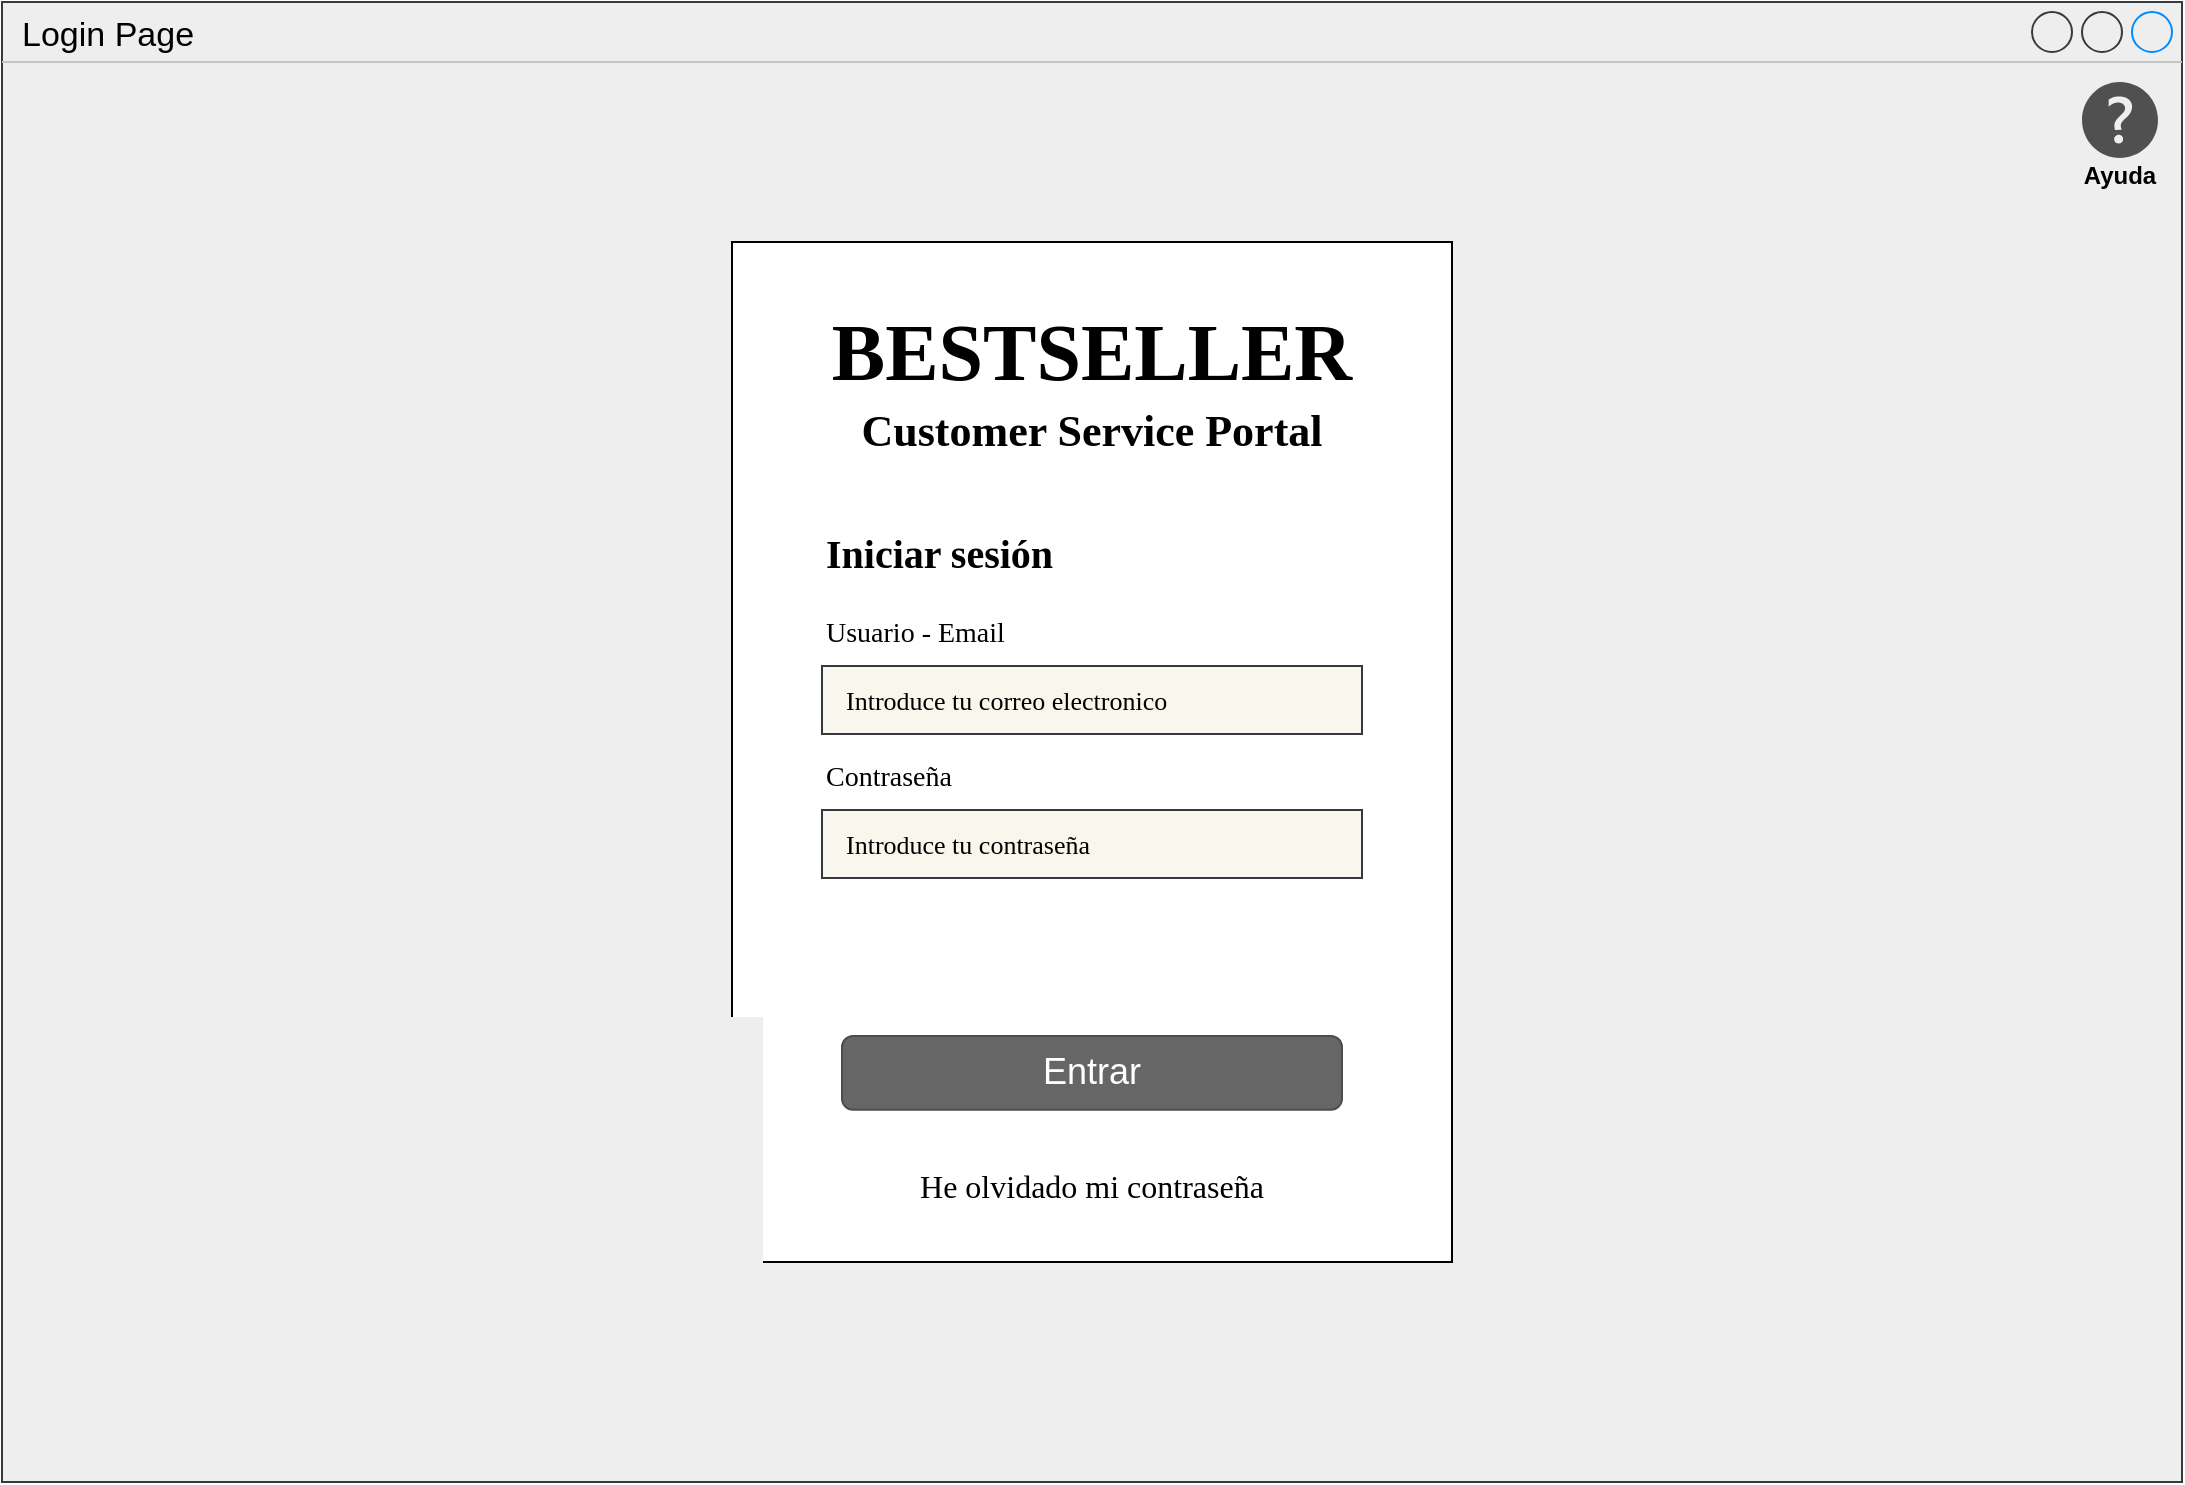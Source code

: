 <mxfile version="21.0.6" type="github" pages="3">
  <diagram name="Login Page" id="Y3YIVF_J3zuJXZcTHVKd">
    <mxGraphModel dx="1147" dy="2220" grid="1" gridSize="10" guides="1" tooltips="1" connect="1" arrows="1" fold="1" page="1" pageScale="1" pageWidth="1169" pageHeight="827" math="0" shadow="0">
      <root>
        <mxCell id="0" />
        <mxCell id="1" parent="0" />
        <mxCell id="NjGmqes-ftR8JCJqHtnh-2" value="Login Page" style="strokeWidth=1;shadow=0;dashed=0;align=center;html=1;shape=mxgraph.mockup.containers.window;align=left;verticalAlign=top;spacingLeft=8;strokeColor2=#008cff;strokeColor3=#c4c4c4;mainText=;fontSize=17;labelBackgroundColor=none;whiteSpace=wrap;fillColor=#eeeeee;strokeColor=#36393d;movable=0;resizable=0;rotatable=0;deletable=0;editable=0;locked=1;connectable=0;" parent="1" vertex="1">
          <mxGeometry x="40" y="-1610" width="1090" height="740" as="geometry" />
        </mxCell>
        <mxCell id="r6Omzg07QjNns_tZF6sC-2" value="" style="rounded=0;whiteSpace=wrap;html=1;direction=south;movable=1;resizable=1;rotatable=1;deletable=1;editable=1;locked=0;connectable=1;" parent="1" vertex="1">
          <mxGeometry x="405" y="-1490" width="360" height="510" as="geometry" />
        </mxCell>
        <mxCell id="r6Omzg07QjNns_tZF6sC-4" value="" style="rounded=0;whiteSpace=wrap;html=1;fillColor=#f9f7ed;strokeColor=#36393d;" parent="1" vertex="1">
          <mxGeometry x="450" y="-1206" width="270" height="34" as="geometry" />
        </mxCell>
        <mxCell id="r6Omzg07QjNns_tZF6sC-5" value="&lt;font face=&quot;amnasis&quot; data-font-src=&quot;https://fonts.googleapis.com/css?family=amnasis&quot; style=&quot;font-size: 14px;&quot;&gt;Usuario - Email&lt;/font&gt;" style="text;html=1;strokeColor=none;fillColor=none;align=left;verticalAlign=middle;whiteSpace=wrap;rounded=0;" parent="1" vertex="1">
          <mxGeometry x="450" y="-1309" width="160" height="30" as="geometry" />
        </mxCell>
        <mxCell id="r6Omzg07QjNns_tZF6sC-7" value="&lt;font style=&quot;font-size: 14px;&quot; face=&quot;amnasis&quot;&gt;Contraseña&lt;/font&gt;" style="text;html=1;strokeColor=none;fillColor=none;align=left;verticalAlign=middle;whiteSpace=wrap;rounded=0;" parent="1" vertex="1">
          <mxGeometry x="450" y="-1237" width="160" height="30" as="geometry" />
        </mxCell>
        <mxCell id="r6Omzg07QjNns_tZF6sC-8" value="&lt;font face=&quot;amnasis&quot; data-font-src=&quot;https://fonts.googleapis.com/css?family=amnasis&quot; style=&quot;font-size: 13px;&quot;&gt;Introduce tu contraseña&lt;/font&gt;" style="text;html=1;strokeColor=none;fillColor=none;align=left;verticalAlign=middle;whiteSpace=wrap;rounded=0;" parent="1" vertex="1">
          <mxGeometry x="460" y="-1204" width="250" height="30" as="geometry" />
        </mxCell>
        <mxCell id="r6Omzg07QjNns_tZF6sC-9" value="&lt;font style=&quot;font-size: 16px;&quot; face=&quot;amnasis&quot;&gt;He olvidado mi contraseña&lt;/font&gt;" style="text;html=1;strokeColor=none;fillColor=none;align=center;verticalAlign=middle;whiteSpace=wrap;rounded=0;" parent="1" vertex="1">
          <mxGeometry x="450" y="-1033" width="270" height="30" as="geometry" />
        </mxCell>
        <UserObject label="&lt;font style=&quot;font-size: 18px;&quot;&gt;Entrar&lt;/font&gt;" link="data:page/id,ZhQ7AYJ6_25dEjB-nRd4" id="r6Omzg07QjNns_tZF6sC-10">
          <mxCell style="rounded=1;html=1;shadow=0;dashed=0;whiteSpace=wrap;fontSize=10;fillColor=#666666;align=center;strokeColor=#4D4D4D;fontColor=#ffffff;" parent="1" vertex="1">
            <mxGeometry x="460" y="-1093" width="250" height="36.88" as="geometry" />
          </mxCell>
        </UserObject>
        <mxCell id="r6Omzg07QjNns_tZF6sC-12" value="&lt;font size=&quot;1&quot; face=&quot;amnasis&quot; data-font-src=&quot;https://fonts.googleapis.com/css?family=amnasis&quot; style=&quot;&quot;&gt;&lt;b style=&quot;font-size: 22px;&quot;&gt;Customer Service Portal&lt;/b&gt;&lt;/font&gt;" style="text;html=1;strokeColor=none;fillColor=none;align=center;verticalAlign=middle;whiteSpace=wrap;rounded=0;" parent="1" vertex="1">
          <mxGeometry x="450" y="-1410" width="270" height="30" as="geometry" />
        </mxCell>
        <mxCell id="r6Omzg07QjNns_tZF6sC-13" value="" style="rounded=0;whiteSpace=wrap;html=1;fillColor=#f9f7ed;strokeColor=#36393d;" parent="1" vertex="1">
          <mxGeometry x="450" y="-1278" width="270" height="34" as="geometry" />
        </mxCell>
        <mxCell id="r6Omzg07QjNns_tZF6sC-6" value="&lt;font face=&quot;amnasis&quot; data-font-src=&quot;https://fonts.googleapis.com/css?family=amnasis&quot; style=&quot;font-size: 13px;&quot;&gt;Introduce tu correo electronico&lt;/font&gt;" style="text;html=1;strokeColor=none;fillColor=none;align=left;verticalAlign=middle;whiteSpace=wrap;rounded=0;" parent="1" vertex="1">
          <mxGeometry x="460" y="-1276" width="250" height="30" as="geometry" />
        </mxCell>
        <mxCell id="Wqa_KpDRgCl7s-t7lZaM-1" value="&lt;font size=&quot;1&quot; face=&quot;amnasis&quot; data-font-src=&quot;https://fonts.googleapis.com/css?family=amnasis&quot; style=&quot;&quot;&gt;&lt;b style=&quot;font-size: 20px;&quot;&gt;Iniciar sesión&lt;/b&gt;&lt;/font&gt;" style="text;html=1;strokeColor=none;fillColor=none;align=left;verticalAlign=middle;whiteSpace=wrap;rounded=0;" vertex="1" parent="1">
          <mxGeometry x="450" y="-1350" width="270" height="30" as="geometry" />
        </mxCell>
        <mxCell id="Wqa_KpDRgCl7s-t7lZaM-2" value="&lt;font size=&quot;1&quot; face=&quot;amnasis&quot; data-font-src=&quot;https://fonts.googleapis.com/css?family=amnasis&quot; style=&quot;&quot;&gt;&lt;b style=&quot;font-size: 40px;&quot;&gt;BESTSELLER&lt;/b&gt;&lt;/font&gt;" style="text;html=1;strokeColor=none;fillColor=none;align=center;verticalAlign=middle;whiteSpace=wrap;rounded=0;" vertex="1" parent="1">
          <mxGeometry x="450" y="-1450" width="270" height="30" as="geometry" />
        </mxCell>
        <mxCell id="KedHLLNERSiWh6W6xNKZ-1" value="" style="sketch=0;pointerEvents=1;shadow=0;dashed=0;html=1;strokeColor=none;fillColor=#505050;labelPosition=center;verticalLabelPosition=bottom;verticalAlign=top;outlineConnect=0;align=center;shape=mxgraph.office.concepts.help;" vertex="1" parent="1">
          <mxGeometry x="1080" y="-1570" width="38" height="38" as="geometry" />
        </mxCell>
        <mxCell id="KedHLLNERSiWh6W6xNKZ-2" value="&lt;b&gt;Ayuda&lt;/b&gt;" style="text;html=1;strokeColor=none;fillColor=none;align=center;verticalAlign=middle;whiteSpace=wrap;rounded=0;" vertex="1" parent="1">
          <mxGeometry x="1069" y="-1532" width="60" height="18" as="geometry" />
        </mxCell>
      </root>
    </mxGraphModel>
  </diagram>
  <diagram name="Principal Page" id="ZhQ7AYJ6_25dEjB-nRd4">
    <mxGraphModel dx="1434" dy="2361" grid="1" gridSize="10" guides="1" tooltips="1" connect="1" arrows="1" fold="1" page="1" pageScale="1" pageWidth="1169" pageHeight="827" math="0" shadow="0">
      <root>
        <mxCell id="z5-dGIR6lZP7V3FyKgpx-0" />
        <mxCell id="z5-dGIR6lZP7V3FyKgpx-1" parent="z5-dGIR6lZP7V3FyKgpx-0" />
        <mxCell id="z5-dGIR6lZP7V3FyKgpx-2" value="Principal" style="strokeWidth=1;shadow=0;dashed=0;align=center;html=1;shape=mxgraph.mockup.containers.window;align=left;verticalAlign=top;spacingLeft=8;strokeColor2=#008cff;strokeColor3=#c4c4c4;mainText=;fontSize=17;labelBackgroundColor=none;whiteSpace=wrap;fillColor=#eeeeee;strokeColor=#36393d;movable=1;resizable=1;rotatable=1;deletable=1;editable=1;locked=0;connectable=1;" vertex="1" parent="z5-dGIR6lZP7V3FyKgpx-1">
          <mxGeometry x="40" y="-1610" width="1090" height="740" as="geometry" />
        </mxCell>
        <mxCell id="Gj9LAHT2HgF2zyFUghVN-0" value="" style="sketch=0;pointerEvents=1;shadow=0;dashed=0;html=1;strokeColor=none;fillColor=#505050;labelPosition=center;verticalLabelPosition=bottom;verticalAlign=top;outlineConnect=0;align=center;shape=mxgraph.office.concepts.help;" vertex="1" parent="z5-dGIR6lZP7V3FyKgpx-1">
          <mxGeometry x="1080" y="-1570" width="38" height="38" as="geometry" />
        </mxCell>
        <mxCell id="Gj9LAHT2HgF2zyFUghVN-1" value="&lt;b&gt;Ayuda&lt;/b&gt;" style="text;html=1;strokeColor=none;fillColor=none;align=center;verticalAlign=middle;whiteSpace=wrap;rounded=0;" vertex="1" parent="z5-dGIR6lZP7V3FyKgpx-1">
          <mxGeometry x="1069" y="-1532" width="60" height="18" as="geometry" />
        </mxCell>
        <mxCell id="B7ibrfUgahGcsO-18mA0-0" value="&lt;font size=&quot;1&quot; face=&quot;amnasis&quot; data-font-src=&quot;https://fonts.googleapis.com/css?family=amnasis&quot; style=&quot;&quot;&gt;&lt;b style=&quot;font-size: 30px;&quot;&gt;BESTSELLER&lt;/b&gt;&lt;/font&gt;" style="text;html=1;strokeColor=none;fillColor=none;align=left;verticalAlign=middle;whiteSpace=wrap;rounded=0;" vertex="1" parent="z5-dGIR6lZP7V3FyKgpx-1">
          <mxGeometry x="90" y="-1566" width="200" height="30" as="geometry" />
        </mxCell>
        <mxCell id="ei9auNPyIpXR1uMUKmbN-0" value="&lt;font size=&quot;1&quot; face=&quot;amnasis&quot; data-font-src=&quot;https://fonts.googleapis.com/css?family=amnasis&quot; style=&quot;&quot;&gt;&lt;span style=&quot;font-size: 22px;&quot;&gt;Customer Service Portal&lt;/span&gt;&lt;/font&gt;" style="text;html=1;strokeColor=none;fillColor=none;align=left;verticalAlign=middle;whiteSpace=wrap;rounded=0;imageVerticalAlign=bottom;" vertex="1" parent="z5-dGIR6lZP7V3FyKgpx-1">
          <mxGeometry x="300" y="-1562" width="270" height="30" as="geometry" />
        </mxCell>
        <mxCell id="ei9auNPyIpXR1uMUKmbN-1" value="" style="shape=image;html=1;verticalAlign=top;verticalLabelPosition=bottom;labelBackgroundColor=#ffffff;imageAspect=0;aspect=fixed;image=https://cdn3.iconfinder.com/data/icons/faticons/32/list-01-128.png" vertex="1" parent="z5-dGIR6lZP7V3FyKgpx-1">
          <mxGeometry x="49" y="-1571.5" width="41" height="41" as="geometry" />
        </mxCell>
      </root>
    </mxGraphModel>
  </diagram>
  <diagram name="Help" id="Jsnvk-LTc4Rt2UTV5VNj">
    <mxGraphModel dx="1434" dy="2361" grid="1" gridSize="10" guides="1" tooltips="1" connect="1" arrows="1" fold="1" page="1" pageScale="1" pageWidth="1169" pageHeight="827" math="0" shadow="0">
      <root>
        <mxCell id="ESvxkwPV2kcxe5qxVOHT-0" />
        <mxCell id="ESvxkwPV2kcxe5qxVOHT-1" parent="ESvxkwPV2kcxe5qxVOHT-0" />
        <mxCell id="ESvxkwPV2kcxe5qxVOHT-2" value="Login Page" style="strokeWidth=1;shadow=0;dashed=0;align=center;html=1;shape=mxgraph.mockup.containers.window;align=left;verticalAlign=top;spacingLeft=8;strokeColor2=#008cff;strokeColor3=#c4c4c4;mainText=;fontSize=17;labelBackgroundColor=none;whiteSpace=wrap;fillColor=#eeeeee;strokeColor=#36393d;movable=0;resizable=0;rotatable=0;deletable=0;editable=0;locked=1;connectable=0;" vertex="1" parent="ESvxkwPV2kcxe5qxVOHT-1">
          <mxGeometry x="40" y="-1610" width="1090" height="740" as="geometry" />
        </mxCell>
        <mxCell id="ESvxkwPV2kcxe5qxVOHT-3" value="" style="rounded=0;whiteSpace=wrap;html=1;direction=south;movable=1;resizable=1;rotatable=1;deletable=1;editable=1;locked=0;connectable=1;" vertex="1" parent="ESvxkwPV2kcxe5qxVOHT-1">
          <mxGeometry x="405" y="-1490" width="360" height="510" as="geometry" />
        </mxCell>
        <mxCell id="ESvxkwPV2kcxe5qxVOHT-4" value="" style="rounded=0;whiteSpace=wrap;html=1;fillColor=#f9f7ed;strokeColor=#36393d;" vertex="1" parent="ESvxkwPV2kcxe5qxVOHT-1">
          <mxGeometry x="450" y="-1206" width="270" height="34" as="geometry" />
        </mxCell>
        <mxCell id="ESvxkwPV2kcxe5qxVOHT-5" value="&lt;font face=&quot;amnasis&quot; data-font-src=&quot;https://fonts.googleapis.com/css?family=amnasis&quot; style=&quot;font-size: 14px;&quot;&gt;Usuario - Email&lt;/font&gt;" style="text;html=1;strokeColor=none;fillColor=none;align=left;verticalAlign=middle;whiteSpace=wrap;rounded=0;" vertex="1" parent="ESvxkwPV2kcxe5qxVOHT-1">
          <mxGeometry x="450" y="-1309" width="160" height="30" as="geometry" />
        </mxCell>
        <mxCell id="ESvxkwPV2kcxe5qxVOHT-6" value="&lt;font style=&quot;font-size: 14px;&quot; face=&quot;amnasis&quot;&gt;Contraseña&lt;/font&gt;" style="text;html=1;strokeColor=none;fillColor=none;align=left;verticalAlign=middle;whiteSpace=wrap;rounded=0;" vertex="1" parent="ESvxkwPV2kcxe5qxVOHT-1">
          <mxGeometry x="450" y="-1237" width="160" height="30" as="geometry" />
        </mxCell>
        <mxCell id="ESvxkwPV2kcxe5qxVOHT-7" value="&lt;font face=&quot;amnasis&quot; data-font-src=&quot;https://fonts.googleapis.com/css?family=amnasis&quot; style=&quot;font-size: 13px;&quot;&gt;Introduce tu contraseña&lt;/font&gt;" style="text;html=1;strokeColor=none;fillColor=none;align=left;verticalAlign=middle;whiteSpace=wrap;rounded=0;" vertex="1" parent="ESvxkwPV2kcxe5qxVOHT-1">
          <mxGeometry x="460" y="-1204" width="250" height="30" as="geometry" />
        </mxCell>
        <mxCell id="ESvxkwPV2kcxe5qxVOHT-8" value="&lt;font style=&quot;font-size: 16px;&quot; face=&quot;amnasis&quot;&gt;He olvidado mi contraseña&lt;/font&gt;" style="text;html=1;strokeColor=none;fillColor=none;align=center;verticalAlign=middle;whiteSpace=wrap;rounded=0;" vertex="1" parent="ESvxkwPV2kcxe5qxVOHT-1">
          <mxGeometry x="450" y="-1033" width="270" height="30" as="geometry" />
        </mxCell>
        <UserObject label="&lt;font style=&quot;font-size: 18px;&quot;&gt;Entrar&lt;/font&gt;" link="data:page/id,ZhQ7AYJ6_25dEjB-nRd4" id="ESvxkwPV2kcxe5qxVOHT-9">
          <mxCell style="rounded=1;html=1;shadow=0;dashed=0;whiteSpace=wrap;fontSize=10;fillColor=#666666;align=center;strokeColor=#4D4D4D;fontColor=#ffffff;" vertex="1" parent="ESvxkwPV2kcxe5qxVOHT-1">
            <mxGeometry x="460" y="-1093" width="250" height="36.88" as="geometry" />
          </mxCell>
        </UserObject>
        <mxCell id="ESvxkwPV2kcxe5qxVOHT-10" value="&lt;font size=&quot;1&quot; face=&quot;amnasis&quot; data-font-src=&quot;https://fonts.googleapis.com/css?family=amnasis&quot; style=&quot;&quot;&gt;&lt;b style=&quot;font-size: 22px;&quot;&gt;Customer Service Portal&lt;/b&gt;&lt;/font&gt;" style="text;html=1;strokeColor=none;fillColor=none;align=center;verticalAlign=middle;whiteSpace=wrap;rounded=0;" vertex="1" parent="ESvxkwPV2kcxe5qxVOHT-1">
          <mxGeometry x="450" y="-1410" width="270" height="30" as="geometry" />
        </mxCell>
        <mxCell id="ESvxkwPV2kcxe5qxVOHT-11" value="" style="rounded=0;whiteSpace=wrap;html=1;fillColor=#f9f7ed;strokeColor=#36393d;" vertex="1" parent="ESvxkwPV2kcxe5qxVOHT-1">
          <mxGeometry x="450" y="-1278" width="270" height="34" as="geometry" />
        </mxCell>
        <mxCell id="ESvxkwPV2kcxe5qxVOHT-12" value="&lt;font face=&quot;amnasis&quot; data-font-src=&quot;https://fonts.googleapis.com/css?family=amnasis&quot; style=&quot;font-size: 13px;&quot;&gt;Introduce tu correo electronico&lt;/font&gt;" style="text;html=1;strokeColor=none;fillColor=none;align=left;verticalAlign=middle;whiteSpace=wrap;rounded=0;" vertex="1" parent="ESvxkwPV2kcxe5qxVOHT-1">
          <mxGeometry x="460" y="-1276" width="250" height="30" as="geometry" />
        </mxCell>
        <mxCell id="ESvxkwPV2kcxe5qxVOHT-13" value="&lt;font size=&quot;1&quot; face=&quot;amnasis&quot; data-font-src=&quot;https://fonts.googleapis.com/css?family=amnasis&quot; style=&quot;&quot;&gt;&lt;b style=&quot;font-size: 20px;&quot;&gt;Iniciar sesión&lt;/b&gt;&lt;/font&gt;" style="text;html=1;strokeColor=none;fillColor=none;align=left;verticalAlign=middle;whiteSpace=wrap;rounded=0;" vertex="1" parent="ESvxkwPV2kcxe5qxVOHT-1">
          <mxGeometry x="450" y="-1350" width="270" height="30" as="geometry" />
        </mxCell>
        <mxCell id="ESvxkwPV2kcxe5qxVOHT-14" value="&lt;font size=&quot;1&quot; face=&quot;amnasis&quot; data-font-src=&quot;https://fonts.googleapis.com/css?family=amnasis&quot; style=&quot;&quot;&gt;&lt;b style=&quot;font-size: 40px;&quot;&gt;BESTSELLER&lt;/b&gt;&lt;/font&gt;" style="text;html=1;strokeColor=none;fillColor=none;align=center;verticalAlign=middle;whiteSpace=wrap;rounded=0;" vertex="1" parent="ESvxkwPV2kcxe5qxVOHT-1">
          <mxGeometry x="450" y="-1450" width="270" height="30" as="geometry" />
        </mxCell>
        <mxCell id="ESvxkwPV2kcxe5qxVOHT-15" value="" style="sketch=0;pointerEvents=1;shadow=0;dashed=0;html=1;strokeColor=none;fillColor=#505050;labelPosition=center;verticalLabelPosition=bottom;verticalAlign=top;outlineConnect=0;align=center;shape=mxgraph.office.concepts.help;" vertex="1" parent="ESvxkwPV2kcxe5qxVOHT-1">
          <mxGeometry x="1080" y="-1570" width="38" height="38" as="geometry" />
        </mxCell>
        <mxCell id="ESvxkwPV2kcxe5qxVOHT-16" value="&lt;b&gt;Ayuda&lt;/b&gt;" style="text;html=1;strokeColor=none;fillColor=none;align=center;verticalAlign=middle;whiteSpace=wrap;rounded=0;" vertex="1" parent="ESvxkwPV2kcxe5qxVOHT-1">
          <mxGeometry x="1069" y="-1532" width="60" height="18" as="geometry" />
        </mxCell>
      </root>
    </mxGraphModel>
  </diagram>
</mxfile>
